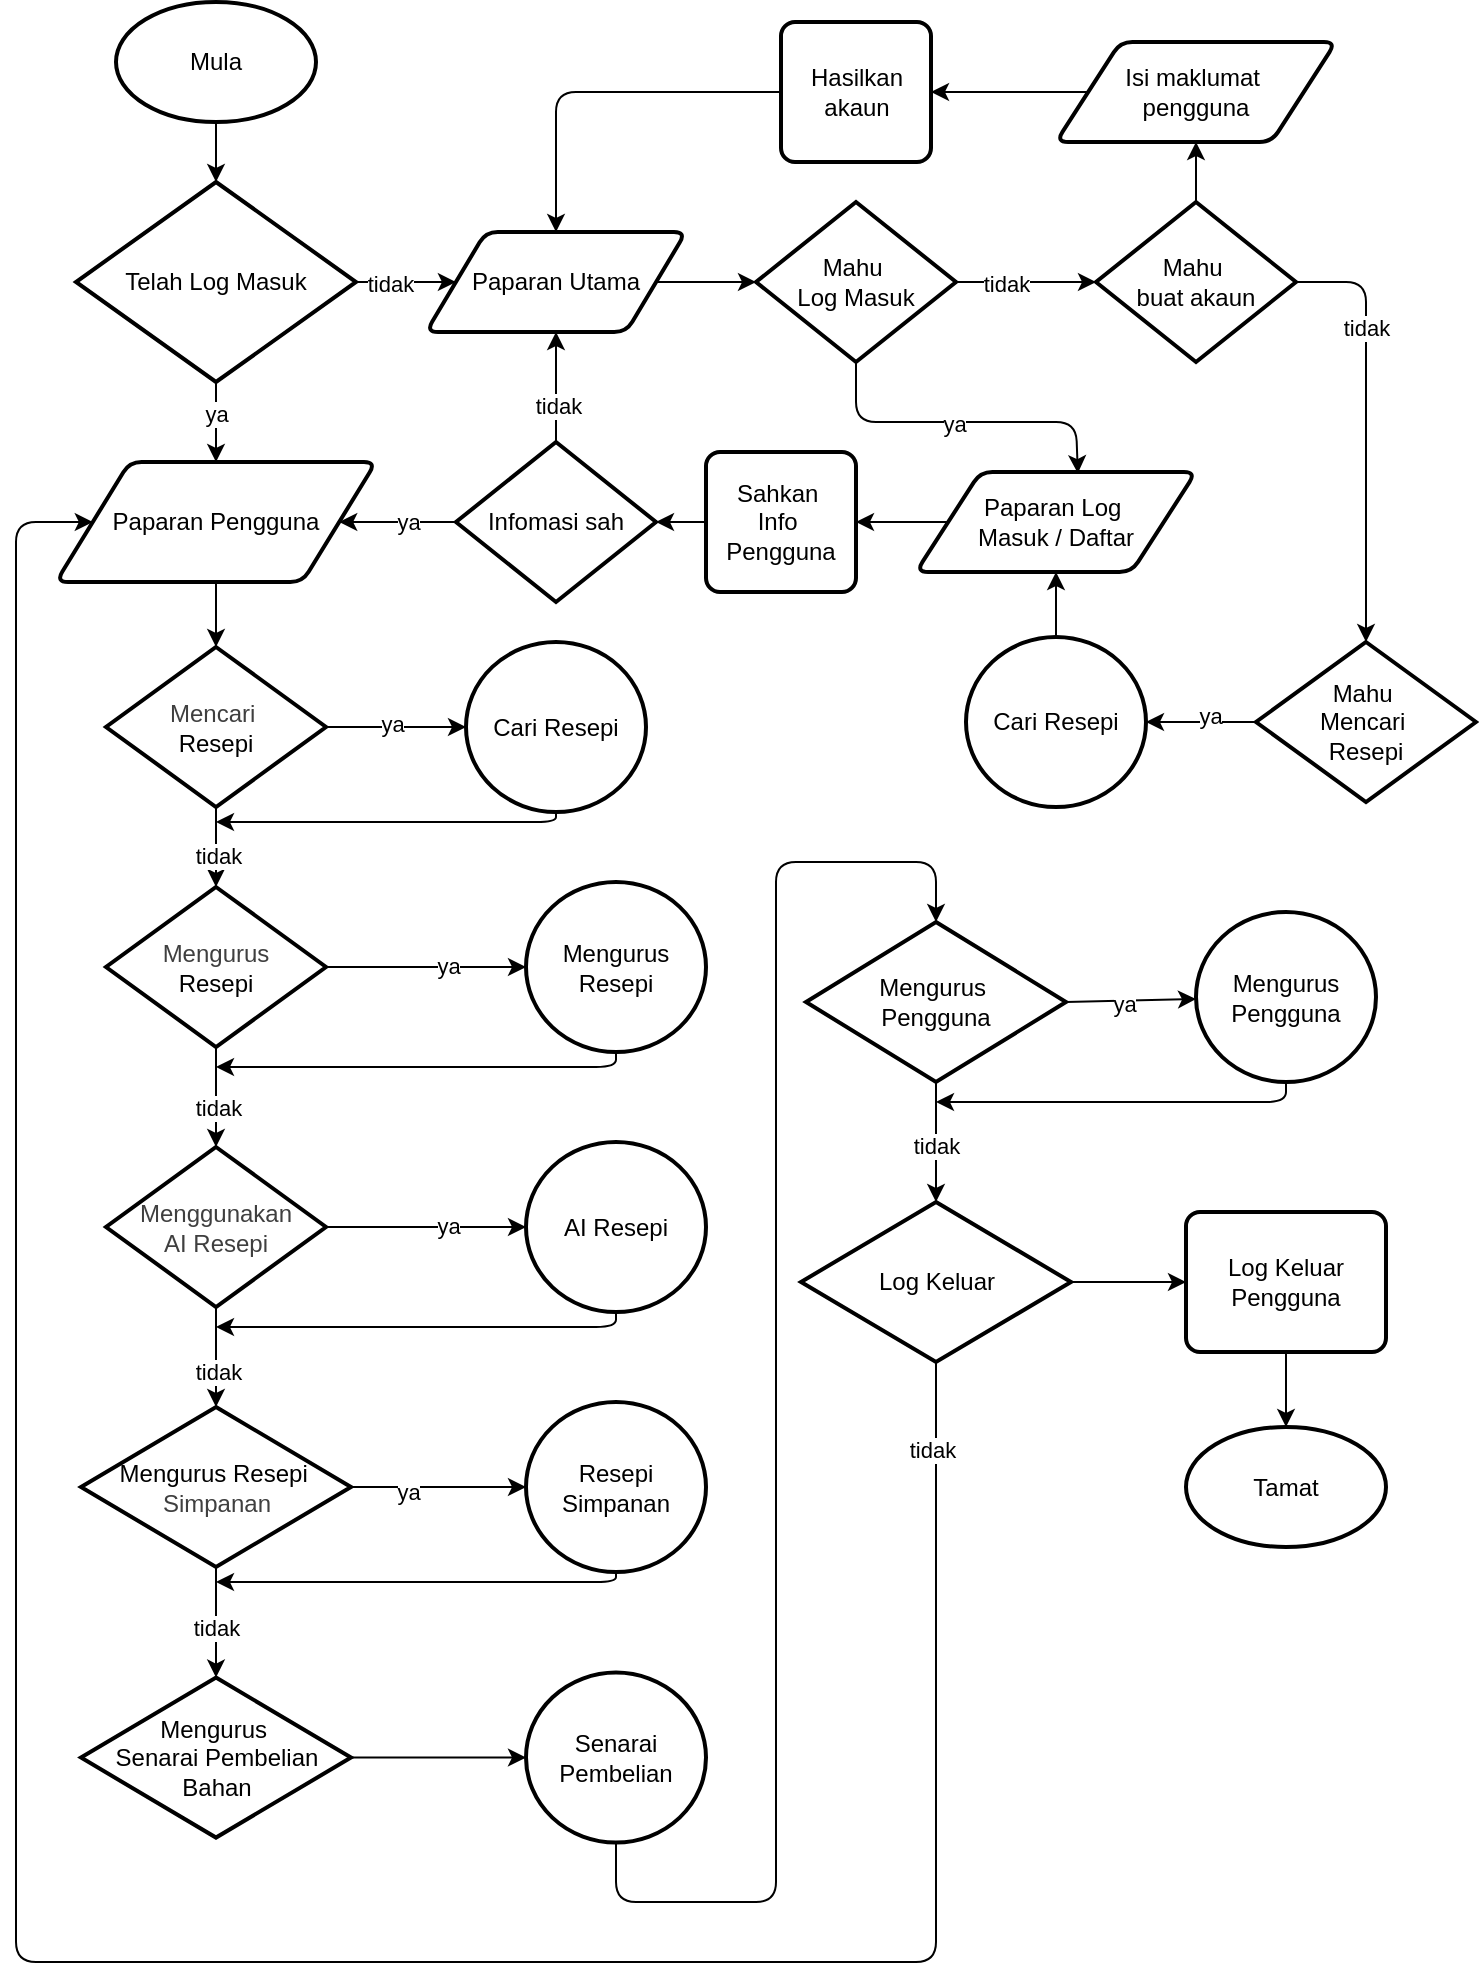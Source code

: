 <mxfile>
    <diagram id="d4cWVcDm0kFo9e9VZ8hB" name="Utama">
        <mxGraphModel dx="1072" dy="475" grid="1" gridSize="10" guides="1" tooltips="1" connect="1" arrows="1" fold="1" page="1" pageScale="1" pageWidth="850" pageHeight="1100" math="0" shadow="0">
            <root>
                <mxCell id="0"/>
                <mxCell id="1" parent="0"/>
                <mxCell id="2" value="Mula" style="strokeWidth=2;html=1;shape=mxgraph.flowchart.start_1;whiteSpace=wrap;" parent="1" vertex="1">
                    <mxGeometry x="70" y="30" width="100" height="60" as="geometry"/>
                </mxCell>
                <mxCell id="7" style="edgeStyle=none;html=1;exitX=0.5;exitY=1;exitDx=0;exitDy=0;exitPerimeter=0;entryX=0.5;entryY=0;entryDx=0;entryDy=0;" parent="1" source="3" target="5" edge="1">
                    <mxGeometry relative="1" as="geometry"/>
                </mxCell>
                <mxCell id="30" value="ya" style="edgeLabel;html=1;align=center;verticalAlign=middle;resizable=0;points=[];" parent="7" vertex="1" connectable="0">
                    <mxGeometry x="-0.21" relative="1" as="geometry">
                        <mxPoint as="offset"/>
                    </mxGeometry>
                </mxCell>
                <mxCell id="14" style="edgeStyle=none;html=1;exitX=1;exitY=0.5;exitDx=0;exitDy=0;exitPerimeter=0;entryX=0;entryY=0.5;entryDx=0;entryDy=0;" parent="1" source="3" target="13" edge="1">
                    <mxGeometry relative="1" as="geometry"/>
                </mxCell>
                <mxCell id="29" value="tidak" style="edgeLabel;html=1;align=center;verticalAlign=middle;resizable=0;points=[];" parent="14" vertex="1" connectable="0">
                    <mxGeometry x="-0.335" y="-1" relative="1" as="geometry">
                        <mxPoint as="offset"/>
                    </mxGeometry>
                </mxCell>
                <mxCell id="3" value="Telah Log Masuk" style="strokeWidth=2;html=1;shape=mxgraph.flowchart.decision;whiteSpace=wrap;" parent="1" vertex="1">
                    <mxGeometry x="50" y="120" width="140" height="100" as="geometry"/>
                </mxCell>
                <mxCell id="5" value="Paparan Pengguna" style="shape=parallelogram;html=1;strokeWidth=2;perimeter=parallelogramPerimeter;whiteSpace=wrap;rounded=1;arcSize=12;size=0.23;" parent="1" vertex="1">
                    <mxGeometry x="40" y="260" width="160" height="60" as="geometry"/>
                </mxCell>
                <mxCell id="6" style="edgeStyle=none;html=1;exitX=0.5;exitY=1;exitDx=0;exitDy=0;exitPerimeter=0;entryX=0.5;entryY=0;entryDx=0;entryDy=0;entryPerimeter=0;" parent="1" source="2" target="3" edge="1">
                    <mxGeometry relative="1" as="geometry"/>
                </mxCell>
                <mxCell id="62" style="edgeStyle=none;html=1;exitX=0;exitY=0.5;exitDx=0;exitDy=0;" parent="1" source="8" target="60" edge="1">
                    <mxGeometry relative="1" as="geometry"/>
                </mxCell>
                <mxCell id="8" value="Paparan Log&amp;nbsp;&lt;div&gt;Masuk / Daftar&lt;/div&gt;" style="shape=parallelogram;html=1;strokeWidth=2;perimeter=parallelogramPerimeter;whiteSpace=wrap;rounded=1;arcSize=12;size=0.23;" parent="1" vertex="1">
                    <mxGeometry x="470" y="265" width="140" height="50" as="geometry"/>
                </mxCell>
                <mxCell id="21" style="edgeStyle=none;html=1;exitX=0;exitY=0.5;exitDx=0;exitDy=0;exitPerimeter=0;" parent="1" source="10" target="5" edge="1">
                    <mxGeometry relative="1" as="geometry"/>
                </mxCell>
                <mxCell id="28" value="ya" style="edgeLabel;html=1;align=center;verticalAlign=middle;resizable=0;points=[];" parent="21" vertex="1" connectable="0">
                    <mxGeometry x="-0.164" relative="1" as="geometry">
                        <mxPoint as="offset"/>
                    </mxGeometry>
                </mxCell>
                <mxCell id="26" style="edgeStyle=none;html=1;exitX=0.5;exitY=0;exitDx=0;exitDy=0;exitPerimeter=0;entryX=0.5;entryY=1;entryDx=0;entryDy=0;" parent="1" source="10" target="13" edge="1">
                    <mxGeometry relative="1" as="geometry"/>
                </mxCell>
                <mxCell id="27" value="tidak" style="edgeLabel;html=1;align=center;verticalAlign=middle;resizable=0;points=[];" parent="26" vertex="1" connectable="0">
                    <mxGeometry x="-0.338" y="-1" relative="1" as="geometry">
                        <mxPoint as="offset"/>
                    </mxGeometry>
                </mxCell>
                <mxCell id="10" value="Infomasi sah" style="strokeWidth=2;html=1;shape=mxgraph.flowchart.decision;whiteSpace=wrap;" parent="1" vertex="1">
                    <mxGeometry x="240" y="250" width="100" height="80" as="geometry"/>
                </mxCell>
                <mxCell id="13" value="Paparan Utama" style="shape=parallelogram;html=1;strokeWidth=2;perimeter=parallelogramPerimeter;whiteSpace=wrap;rounded=1;arcSize=12;size=0.23;" parent="1" vertex="1">
                    <mxGeometry x="225" y="145" width="130" height="50" as="geometry"/>
                </mxCell>
                <mxCell id="yBO7VGeMPZpYXD3Q7bdL-98" style="edgeStyle=none;html=1;exitX=1;exitY=0.5;exitDx=0;exitDy=0;exitPerimeter=0;" parent="1" source="16" target="yBO7VGeMPZpYXD3Q7bdL-97" edge="1">
                    <mxGeometry relative="1" as="geometry"/>
                </mxCell>
                <mxCell id="yBO7VGeMPZpYXD3Q7bdL-99" value="tidak" style="edgeLabel;html=1;align=center;verticalAlign=middle;resizable=0;points=[];" parent="yBO7VGeMPZpYXD3Q7bdL-98" vertex="1" connectable="0">
                    <mxGeometry x="-0.289" y="-1" relative="1" as="geometry">
                        <mxPoint as="offset"/>
                    </mxGeometry>
                </mxCell>
                <mxCell id="16" value="Mahu&amp;nbsp;&lt;div&gt;Log Masuk&lt;/div&gt;" style="strokeWidth=2;html=1;shape=mxgraph.flowchart.decision;whiteSpace=wrap;" parent="1" vertex="1">
                    <mxGeometry x="390" y="130" width="100" height="80" as="geometry"/>
                </mxCell>
                <mxCell id="18" style="edgeStyle=none;html=1;exitX=1;exitY=0.5;exitDx=0;exitDy=0;entryX=0;entryY=0.5;entryDx=0;entryDy=0;entryPerimeter=0;" parent="1" source="13" target="16" edge="1">
                    <mxGeometry relative="1" as="geometry"/>
                </mxCell>
                <mxCell id="19" style="edgeStyle=none;html=1;exitX=0.5;exitY=1;exitDx=0;exitDy=0;exitPerimeter=0;entryX=0.578;entryY=0.012;entryDx=0;entryDy=0;entryPerimeter=0;" parent="1" source="16" target="8" edge="1">
                    <mxGeometry relative="1" as="geometry">
                        <Array as="points">
                            <mxPoint x="440" y="240"/>
                            <mxPoint x="550" y="240"/>
                        </Array>
                    </mxGeometry>
                </mxCell>
                <mxCell id="63" value="ya" style="edgeLabel;html=1;align=center;verticalAlign=middle;resizable=0;points=[];" parent="19" vertex="1" connectable="0">
                    <mxGeometry x="-0.043" y="-1" relative="1" as="geometry">
                        <mxPoint as="offset"/>
                    </mxGeometry>
                </mxCell>
                <mxCell id="33" value="&lt;span style=&quot;color: rgb(63, 63, 63); background-color: transparent;&quot;&gt;Mencari&amp;nbsp;&lt;/span&gt;&lt;div&gt;Resepi&lt;/div&gt;" style="strokeWidth=2;html=1;shape=mxgraph.flowchart.decision;whiteSpace=wrap;" parent="1" vertex="1">
                    <mxGeometry x="65" y="352.5" width="110" height="80" as="geometry"/>
                </mxCell>
                <mxCell id="34" style="edgeStyle=none;html=1;exitX=0.5;exitY=1;exitDx=0;exitDy=0;entryX=0.5;entryY=0;entryDx=0;entryDy=0;entryPerimeter=0;" parent="1" source="5" target="33" edge="1">
                    <mxGeometry relative="1" as="geometry"/>
                </mxCell>
                <mxCell id="35" style="edgeStyle=none;html=1;exitX=1;exitY=0.5;exitDx=0;exitDy=0;exitPerimeter=0;entryX=0;entryY=0.5;entryDx=0;entryDy=0;entryPerimeter=0;" parent="1" source="33" target="75" edge="1">
                    <mxGeometry relative="1" as="geometry">
                        <mxPoint x="270" y="460" as="targetPoint"/>
                    </mxGeometry>
                </mxCell>
                <mxCell id="49" value="ya" style="edgeLabel;html=1;align=center;verticalAlign=middle;resizable=0;points=[];" parent="35" vertex="1" connectable="0">
                    <mxGeometry x="-0.072" y="2" relative="1" as="geometry">
                        <mxPoint as="offset"/>
                    </mxGeometry>
                </mxCell>
                <mxCell id="47" style="edgeStyle=none;html=1;exitX=0;exitY=0.5;exitDx=0;exitDy=0;exitPerimeter=0;entryX=1;entryY=0.5;entryDx=0;entryDy=0;entryPerimeter=0;" parent="1" source="37" target="toAzOBtF31VyahaoqMwh-97" edge="1">
                    <mxGeometry relative="1" as="geometry">
                        <Array as="points"/>
                        <mxPoint x="500" y="460" as="targetPoint"/>
                    </mxGeometry>
                </mxCell>
                <mxCell id="48" value="ya" style="edgeLabel;html=1;align=center;verticalAlign=middle;resizable=0;points=[];" parent="47" vertex="1" connectable="0">
                    <mxGeometry x="-0.169" y="-3" relative="1" as="geometry">
                        <mxPoint as="offset"/>
                    </mxGeometry>
                </mxCell>
                <mxCell id="37" value="Mahu&amp;nbsp;&lt;div&gt;Mencari&amp;nbsp;&lt;/div&gt;&lt;div&gt;Resepi&lt;/div&gt;" style="strokeWidth=2;html=1;shape=mxgraph.flowchart.decision;whiteSpace=wrap;" parent="1" vertex="1">
                    <mxGeometry x="640" y="350" width="110" height="80" as="geometry"/>
                </mxCell>
                <mxCell id="45" style="edgeStyle=none;html=1;entryX=0.5;entryY=0;entryDx=0;entryDy=0;entryPerimeter=0;exitX=1;exitY=0.5;exitDx=0;exitDy=0;exitPerimeter=0;" parent="1" source="yBO7VGeMPZpYXD3Q7bdL-97" target="37" edge="1">
                    <mxGeometry relative="1" as="geometry">
                        <Array as="points">
                            <mxPoint x="630" y="170"/>
                            <mxPoint x="695" y="170"/>
                        </Array>
                        <mxPoint x="630" y="180" as="sourcePoint"/>
                    </mxGeometry>
                </mxCell>
                <mxCell id="yBO7VGeMPZpYXD3Q7bdL-100" value="tidak" style="edgeLabel;html=1;align=center;verticalAlign=middle;resizable=0;points=[];" parent="45" vertex="1" connectable="0">
                    <mxGeometry x="-0.146" relative="1" as="geometry">
                        <mxPoint as="offset"/>
                    </mxGeometry>
                </mxCell>
                <mxCell id="53" style="edgeStyle=none;html=1;exitX=1;exitY=0.5;exitDx=0;exitDy=0;exitPerimeter=0;" parent="1" source="51" target="76" edge="1">
                    <mxGeometry relative="1" as="geometry">
                        <mxPoint x="268.025" y="552.5" as="targetPoint"/>
                    </mxGeometry>
                </mxCell>
                <mxCell id="56" value="ya" style="edgeLabel;html=1;align=center;verticalAlign=middle;resizable=0;points=[];" parent="53" vertex="1" connectable="0">
                    <mxGeometry x="0.219" y="1" relative="1" as="geometry">
                        <mxPoint as="offset"/>
                    </mxGeometry>
                </mxCell>
                <mxCell id="51" value="&lt;span style=&quot;color: rgb(63, 63, 63); background-color: transparent;&quot;&gt;Mengurus&lt;/span&gt;&lt;div&gt;Resepi&lt;/div&gt;" style="strokeWidth=2;html=1;shape=mxgraph.flowchart.decision;whiteSpace=wrap;" parent="1" vertex="1">
                    <mxGeometry x="65" y="472.5" width="110" height="80" as="geometry"/>
                </mxCell>
                <mxCell id="54" style="edgeStyle=none;html=1;exitX=0.5;exitY=1;exitDx=0;exitDy=0;exitPerimeter=0;entryX=0.5;entryY=0;entryDx=0;entryDy=0;entryPerimeter=0;" parent="1" source="33" target="51" edge="1">
                    <mxGeometry relative="1" as="geometry"/>
                </mxCell>
                <mxCell id="81" value="tidak" style="edgeLabel;html=1;align=center;verticalAlign=middle;resizable=0;points=[];" parent="54" vertex="1" connectable="0">
                    <mxGeometry x="0.201" y="1" relative="1" as="geometry">
                        <mxPoint as="offset"/>
                    </mxGeometry>
                </mxCell>
                <mxCell id="57" value="&lt;span style=&quot;background-color: transparent; color: rgb(63, 63, 63);&quot;&gt;Menggunakan&lt;/span&gt;&lt;div&gt;&lt;span style=&quot;background-color: transparent; color: rgb(63, 63, 63);&quot;&gt;&amp;nbsp;AI Resepi&amp;nbsp;&lt;/span&gt;&lt;/div&gt;" style="strokeWidth=2;html=1;shape=mxgraph.flowchart.decision;whiteSpace=wrap;" parent="1" vertex="1">
                    <mxGeometry x="65" y="602.5" width="110" height="80" as="geometry"/>
                </mxCell>
                <mxCell id="94" style="edgeStyle=none;html=1;exitX=1;exitY=0.5;exitDx=0;exitDy=0;exitPerimeter=0;" parent="1" source="58" target="92" edge="1">
                    <mxGeometry relative="1" as="geometry"/>
                </mxCell>
                <mxCell id="oXVGvnDnMJbp54DoNuiP-114" value="ya" style="edgeLabel;html=1;align=center;verticalAlign=middle;resizable=0;points=[];" parent="94" vertex="1" connectable="0">
                    <mxGeometry x="-0.359" y="-2" relative="1" as="geometry">
                        <mxPoint as="offset"/>
                    </mxGeometry>
                </mxCell>
                <mxCell id="58" value="&lt;div&gt;&lt;span style=&quot;color: rgb(0, 0, 0);&quot;&gt;Mengurus&amp;nbsp;&lt;/span&gt;&lt;span style=&quot;background-color: transparent;&quot;&gt;Resepi&amp;nbsp;&lt;/span&gt;&lt;div style=&quot;color: rgb(63, 63, 63); scrollbar-color: rgb(226, 226, 226) rgb(251, 251, 251);&quot;&gt;&lt;span style=&quot;background-color: transparent;&quot;&gt;Simpanan&lt;/span&gt;&lt;/div&gt;&lt;/div&gt;" style="strokeWidth=2;html=1;shape=mxgraph.flowchart.decision;whiteSpace=wrap;" parent="1" vertex="1">
                    <mxGeometry x="52.5" y="732.5" width="135" height="80" as="geometry"/>
                </mxCell>
                <mxCell id="60" value="Sahkan&amp;nbsp;&lt;div&gt;Info&amp;nbsp;&lt;/div&gt;&lt;div&gt;Pengguna&lt;/div&gt;" style="rounded=1;whiteSpace=wrap;html=1;absoluteArcSize=1;arcSize=14;strokeWidth=2;" parent="1" vertex="1">
                    <mxGeometry x="365" y="255" width="75" height="70" as="geometry"/>
                </mxCell>
                <mxCell id="61" style="edgeStyle=none;html=1;exitX=0;exitY=0.5;exitDx=0;exitDy=0;entryX=1;entryY=0.5;entryDx=0;entryDy=0;entryPerimeter=0;" parent="1" source="60" target="10" edge="1">
                    <mxGeometry relative="1" as="geometry"/>
                </mxCell>
                <mxCell id="80" style="edgeStyle=none;html=1;exitX=0.5;exitY=1;exitDx=0;exitDy=0;exitPerimeter=0;" parent="1" source="75" edge="1">
                    <mxGeometry relative="1" as="geometry">
                        <mxPoint x="120" y="440" as="targetPoint"/>
                        <mxPoint x="290" y="440" as="sourcePoint"/>
                        <Array as="points">
                            <mxPoint x="290" y="440"/>
                        </Array>
                    </mxGeometry>
                </mxCell>
                <mxCell id="75" value="Cari Resepi" style="strokeWidth=2;html=1;shape=mxgraph.flowchart.start_2;whiteSpace=wrap;" parent="1" vertex="1">
                    <mxGeometry x="245" y="350" width="90" height="85" as="geometry"/>
                </mxCell>
                <mxCell id="82" style="edgeStyle=none;html=1;exitX=0.5;exitY=1;exitDx=0;exitDy=0;exitPerimeter=0;" parent="1" source="76" edge="1">
                    <mxGeometry relative="1" as="geometry">
                        <mxPoint x="120" y="562.5" as="targetPoint"/>
                        <Array as="points">
                            <mxPoint x="320" y="562.5"/>
                        </Array>
                    </mxGeometry>
                </mxCell>
                <mxCell id="76" value="Mengurus Resepi" style="strokeWidth=2;html=1;shape=mxgraph.flowchart.start_2;whiteSpace=wrap;" parent="1" vertex="1">
                    <mxGeometry x="275" y="470" width="90" height="85" as="geometry"/>
                </mxCell>
                <mxCell id="78" style="edgeStyle=none;html=1;exitX=0.5;exitY=1;exitDx=0;exitDy=0;exitPerimeter=0;entryX=0.5;entryY=0;entryDx=0;entryDy=0;entryPerimeter=0;" parent="1" source="51" target="57" edge="1">
                    <mxGeometry relative="1" as="geometry"/>
                </mxCell>
                <mxCell id="83" value="tidak" style="edgeLabel;html=1;align=center;verticalAlign=middle;resizable=0;points=[];" parent="78" vertex="1" connectable="0">
                    <mxGeometry x="0.222" y="1" relative="1" as="geometry">
                        <mxPoint as="offset"/>
                    </mxGeometry>
                </mxCell>
                <mxCell id="84" style="edgeStyle=none;html=1;exitX=1;exitY=0.5;exitDx=0;exitDy=0;exitPerimeter=0;entryX=0;entryY=0.5;entryDx=0;entryDy=0;entryPerimeter=0;" parent="1" source="57" target="86" edge="1">
                    <mxGeometry relative="1" as="geometry">
                        <mxPoint x="185" y="522.5" as="sourcePoint"/>
                        <mxPoint x="285" y="522.5" as="targetPoint"/>
                    </mxGeometry>
                </mxCell>
                <mxCell id="85" value="ya" style="edgeLabel;html=1;align=center;verticalAlign=middle;resizable=0;points=[];" parent="84" vertex="1" connectable="0">
                    <mxGeometry x="0.219" y="1" relative="1" as="geometry">
                        <mxPoint as="offset"/>
                    </mxGeometry>
                </mxCell>
                <mxCell id="89" style="edgeStyle=none;html=1;exitX=0.5;exitY=1;exitDx=0;exitDy=0;exitPerimeter=0;" parent="1" source="86" edge="1">
                    <mxGeometry relative="1" as="geometry">
                        <mxPoint x="120" y="692.5" as="targetPoint"/>
                        <Array as="points">
                            <mxPoint x="320" y="692.5"/>
                        </Array>
                    </mxGeometry>
                </mxCell>
                <mxCell id="86" value="AI Resepi" style="strokeWidth=2;html=1;shape=mxgraph.flowchart.start_2;whiteSpace=wrap;" parent="1" vertex="1">
                    <mxGeometry x="275" y="600" width="90" height="85" as="geometry"/>
                </mxCell>
                <mxCell id="88" style="edgeStyle=none;html=1;exitX=0.5;exitY=1;exitDx=0;exitDy=0;exitPerimeter=0;entryX=0.5;entryY=0;entryDx=0;entryDy=0;entryPerimeter=0;" parent="1" source="57" target="58" edge="1">
                    <mxGeometry relative="1" as="geometry"/>
                </mxCell>
                <mxCell id="90" value="tidak" style="edgeLabel;html=1;align=center;verticalAlign=middle;resizable=0;points=[];" parent="88" vertex="1" connectable="0">
                    <mxGeometry x="0.277" y="1" relative="1" as="geometry">
                        <mxPoint as="offset"/>
                    </mxGeometry>
                </mxCell>
                <mxCell id="97" style="edgeStyle=none;html=1;exitX=1;exitY=0.5;exitDx=0;exitDy=0;exitPerimeter=0;" parent="1" source="91" target="96" edge="1">
                    <mxGeometry relative="1" as="geometry"/>
                </mxCell>
                <mxCell id="91" value="Mengurus&amp;nbsp;&lt;div&gt;Senarai Pembelian Bahan&lt;/div&gt;" style="strokeWidth=2;html=1;shape=mxgraph.flowchart.decision;whiteSpace=wrap;" parent="1" vertex="1">
                    <mxGeometry x="52.5" y="867.78" width="135" height="80" as="geometry"/>
                </mxCell>
                <mxCell id="oXVGvnDnMJbp54DoNuiP-115" style="edgeStyle=none;html=1;exitX=0.5;exitY=1;exitDx=0;exitDy=0;exitPerimeter=0;" parent="1" source="92" edge="1">
                    <mxGeometry relative="1" as="geometry">
                        <mxPoint x="120" y="820" as="targetPoint"/>
                        <Array as="points">
                            <mxPoint x="320" y="820"/>
                        </Array>
                    </mxGeometry>
                </mxCell>
                <mxCell id="92" value="Resepi Simpanan" style="strokeWidth=2;html=1;shape=mxgraph.flowchart.start_2;whiteSpace=wrap;" parent="1" vertex="1">
                    <mxGeometry x="275" y="730" width="90" height="85" as="geometry"/>
                </mxCell>
                <mxCell id="oXVGvnDnMJbp54DoNuiP-100" style="edgeStyle=none;html=1;exitX=1;exitY=0.5;exitDx=0;exitDy=0;exitPerimeter=0;" parent="1" source="93" target="oXVGvnDnMJbp54DoNuiP-99" edge="1">
                    <mxGeometry relative="1" as="geometry"/>
                </mxCell>
                <mxCell id="oXVGvnDnMJbp54DoNuiP-113" value="ya" style="edgeLabel;html=1;align=center;verticalAlign=middle;resizable=0;points=[];" parent="oXVGvnDnMJbp54DoNuiP-100" vertex="1" connectable="0">
                    <mxGeometry x="-0.125" y="-1" relative="1" as="geometry">
                        <mxPoint as="offset"/>
                    </mxGeometry>
                </mxCell>
                <mxCell id="93" value="Mengurus&amp;nbsp;&lt;div&gt;Pengguna&lt;/div&gt;" style="strokeWidth=2;html=1;shape=mxgraph.flowchart.decision;whiteSpace=wrap;" parent="1" vertex="1">
                    <mxGeometry x="415" y="490" width="130" height="80" as="geometry"/>
                </mxCell>
                <mxCell id="95" style="edgeStyle=none;html=1;exitX=0.5;exitY=1;exitDx=0;exitDy=0;exitPerimeter=0;entryX=0.5;entryY=0;entryDx=0;entryDy=0;entryPerimeter=0;" parent="1" source="58" target="91" edge="1">
                    <mxGeometry relative="1" as="geometry"/>
                </mxCell>
                <mxCell id="oXVGvnDnMJbp54DoNuiP-116" value="tidak" style="edgeLabel;html=1;align=center;verticalAlign=middle;resizable=0;points=[];" parent="95" vertex="1" connectable="0">
                    <mxGeometry x="0.097" relative="1" as="geometry">
                        <mxPoint as="offset"/>
                    </mxGeometry>
                </mxCell>
                <mxCell id="96" value="Senarai Pembelian" style="strokeWidth=2;html=1;shape=mxgraph.flowchart.start_2;whiteSpace=wrap;" parent="1" vertex="1">
                    <mxGeometry x="275" y="865.28" width="90" height="85" as="geometry"/>
                </mxCell>
                <mxCell id="oXVGvnDnMJbp54DoNuiP-111" style="edgeStyle=none;html=1;exitX=0.5;exitY=1;exitDx=0;exitDy=0;exitPerimeter=0;" parent="1" source="oXVGvnDnMJbp54DoNuiP-99" edge="1">
                    <mxGeometry relative="1" as="geometry">
                        <mxPoint x="480" y="580" as="targetPoint"/>
                        <Array as="points">
                            <mxPoint x="655" y="580"/>
                        </Array>
                    </mxGeometry>
                </mxCell>
                <mxCell id="oXVGvnDnMJbp54DoNuiP-99" value="Mengurus Pengguna" style="strokeWidth=2;html=1;shape=mxgraph.flowchart.start_2;whiteSpace=wrap;" parent="1" vertex="1">
                    <mxGeometry x="610" y="485" width="90" height="85" as="geometry"/>
                </mxCell>
                <mxCell id="oXVGvnDnMJbp54DoNuiP-103" style="edgeStyle=none;html=1;exitX=0.5;exitY=1;exitDx=0;exitDy=0;exitPerimeter=0;entryX=0;entryY=0.5;entryDx=0;entryDy=0;" parent="1" source="oXVGvnDnMJbp54DoNuiP-101" target="5" edge="1">
                    <mxGeometry relative="1" as="geometry">
                        <Array as="points">
                            <mxPoint x="480" y="1010"/>
                            <mxPoint x="20" y="1010"/>
                            <mxPoint x="20" y="290"/>
                        </Array>
                    </mxGeometry>
                </mxCell>
                <mxCell id="oXVGvnDnMJbp54DoNuiP-105" value="tidak" style="edgeLabel;html=1;align=center;verticalAlign=middle;resizable=0;points=[];" parent="oXVGvnDnMJbp54DoNuiP-103" vertex="1" connectable="0">
                    <mxGeometry x="-0.943" y="-2" relative="1" as="geometry">
                        <mxPoint as="offset"/>
                    </mxGeometry>
                </mxCell>
                <mxCell id="oXVGvnDnMJbp54DoNuiP-108" style="edgeStyle=none;html=1;exitX=1;exitY=0.5;exitDx=0;exitDy=0;exitPerimeter=0;entryX=0;entryY=0.5;entryDx=0;entryDy=0;" parent="1" source="oXVGvnDnMJbp54DoNuiP-101" target="oXVGvnDnMJbp54DoNuiP-107" edge="1">
                    <mxGeometry relative="1" as="geometry"/>
                </mxCell>
                <mxCell id="oXVGvnDnMJbp54DoNuiP-101" value="Log Keluar" style="strokeWidth=2;html=1;shape=mxgraph.flowchart.decision;whiteSpace=wrap;" parent="1" vertex="1">
                    <mxGeometry x="412.5" y="630" width="135" height="80" as="geometry"/>
                </mxCell>
                <mxCell id="oXVGvnDnMJbp54DoNuiP-102" style="edgeStyle=none;html=1;exitX=0.5;exitY=1;exitDx=0;exitDy=0;exitPerimeter=0;entryX=0.5;entryY=0;entryDx=0;entryDy=0;entryPerimeter=0;" parent="1" source="93" target="oXVGvnDnMJbp54DoNuiP-101" edge="1">
                    <mxGeometry relative="1" as="geometry"/>
                </mxCell>
                <mxCell id="oXVGvnDnMJbp54DoNuiP-112" value="tidak" style="edgeLabel;html=1;align=center;verticalAlign=middle;resizable=0;points=[];" parent="oXVGvnDnMJbp54DoNuiP-102" vertex="1" connectable="0">
                    <mxGeometry x="0.073" relative="1" as="geometry">
                        <mxPoint as="offset"/>
                    </mxGeometry>
                </mxCell>
                <mxCell id="oXVGvnDnMJbp54DoNuiP-106" value="Tamat" style="strokeWidth=2;html=1;shape=mxgraph.flowchart.start_1;whiteSpace=wrap;" parent="1" vertex="1">
                    <mxGeometry x="605" y="742.5" width="100" height="60" as="geometry"/>
                </mxCell>
                <mxCell id="oXVGvnDnMJbp54DoNuiP-109" style="edgeStyle=none;html=1;exitX=0.5;exitY=1;exitDx=0;exitDy=0;" parent="1" source="oXVGvnDnMJbp54DoNuiP-107" target="oXVGvnDnMJbp54DoNuiP-106" edge="1">
                    <mxGeometry relative="1" as="geometry"/>
                </mxCell>
                <mxCell id="oXVGvnDnMJbp54DoNuiP-107" value="Log Keluar Pengguna" style="rounded=1;whiteSpace=wrap;html=1;absoluteArcSize=1;arcSize=14;strokeWidth=2;" parent="1" vertex="1">
                    <mxGeometry x="605" y="635" width="100" height="70" as="geometry"/>
                </mxCell>
                <mxCell id="oXVGvnDnMJbp54DoNuiP-119" style="edgeStyle=none;html=1;exitX=0.5;exitY=1;exitDx=0;exitDy=0;exitPerimeter=0;entryX=0.5;entryY=0;entryDx=0;entryDy=0;entryPerimeter=0;" parent="1" source="96" target="93" edge="1">
                    <mxGeometry relative="1" as="geometry">
                        <Array as="points">
                            <mxPoint x="320" y="980"/>
                            <mxPoint x="400" y="980"/>
                            <mxPoint x="400" y="460"/>
                            <mxPoint x="480" y="460"/>
                        </Array>
                    </mxGeometry>
                </mxCell>
                <mxCell id="toAzOBtF31VyahaoqMwh-98" style="edgeStyle=none;html=1;exitX=0.5;exitY=0;exitDx=0;exitDy=0;exitPerimeter=0;entryX=0.5;entryY=1;entryDx=0;entryDy=0;" parent="1" source="toAzOBtF31VyahaoqMwh-97" target="8" edge="1">
                    <mxGeometry relative="1" as="geometry"/>
                </mxCell>
                <mxCell id="toAzOBtF31VyahaoqMwh-97" value="Cari Resepi" style="strokeWidth=2;html=1;shape=mxgraph.flowchart.start_2;whiteSpace=wrap;" parent="1" vertex="1">
                    <mxGeometry x="495" y="347.5" width="90" height="85" as="geometry"/>
                </mxCell>
                <mxCell id="yBO7VGeMPZpYXD3Q7bdL-103" style="edgeStyle=none;html=1;exitX=0.5;exitY=0;exitDx=0;exitDy=0;exitPerimeter=0;entryX=0.5;entryY=1;entryDx=0;entryDy=0;" parent="1" source="yBO7VGeMPZpYXD3Q7bdL-97" target="yBO7VGeMPZpYXD3Q7bdL-102" edge="1">
                    <mxGeometry relative="1" as="geometry"/>
                </mxCell>
                <mxCell id="yBO7VGeMPZpYXD3Q7bdL-97" value="Mahu&amp;nbsp;&lt;div&gt;buat akaun&lt;/div&gt;" style="strokeWidth=2;html=1;shape=mxgraph.flowchart.decision;whiteSpace=wrap;" parent="1" vertex="1">
                    <mxGeometry x="560" y="130" width="100" height="80" as="geometry"/>
                </mxCell>
                <mxCell id="yBO7VGeMPZpYXD3Q7bdL-105" style="edgeStyle=none;html=1;exitX=0;exitY=0.5;exitDx=0;exitDy=0;entryX=0.5;entryY=0;entryDx=0;entryDy=0;" parent="1" source="yBO7VGeMPZpYXD3Q7bdL-101" target="13" edge="1">
                    <mxGeometry relative="1" as="geometry">
                        <Array as="points">
                            <mxPoint x="290" y="75"/>
                        </Array>
                    </mxGeometry>
                </mxCell>
                <mxCell id="yBO7VGeMPZpYXD3Q7bdL-101" value="Hasilkan akaun" style="rounded=1;whiteSpace=wrap;html=1;absoluteArcSize=1;arcSize=14;strokeWidth=2;" parent="1" vertex="1">
                    <mxGeometry x="402.5" y="40" width="75" height="70" as="geometry"/>
                </mxCell>
                <mxCell id="yBO7VGeMPZpYXD3Q7bdL-104" style="edgeStyle=none;html=1;exitX=0;exitY=0.5;exitDx=0;exitDy=0;" parent="1" source="yBO7VGeMPZpYXD3Q7bdL-102" target="yBO7VGeMPZpYXD3Q7bdL-101" edge="1">
                    <mxGeometry relative="1" as="geometry"/>
                </mxCell>
                <mxCell id="yBO7VGeMPZpYXD3Q7bdL-102" value="Isi maklumat&amp;nbsp;&lt;div&gt;pengguna&lt;/div&gt;" style="shape=parallelogram;html=1;strokeWidth=2;perimeter=parallelogramPerimeter;whiteSpace=wrap;rounded=1;arcSize=12;size=0.23;" parent="1" vertex="1">
                    <mxGeometry x="540" y="50" width="140" height="50" as="geometry"/>
                </mxCell>
            </root>
        </mxGraphModel>
    </diagram>
    <diagram id="b9BRSSYSmCNckMfgX6Gs" name="Resepi">
        <mxGraphModel dx="1072" dy="475" grid="1" gridSize="10" guides="1" tooltips="1" connect="1" arrows="1" fold="1" page="1" pageScale="1" pageWidth="850" pageHeight="1100" math="0" shadow="0">
            <root>
                <mxCell id="0"/>
                <mxCell id="1" parent="0"/>
                <mxCell id="9d0tiBlThu29pOYBmNPl-2" style="edgeStyle=none;html=1;exitX=0.5;exitY=1;exitDx=0;exitDy=0;entryX=0.5;entryY=0;entryDx=0;entryDy=0;" parent="1" source="mTjXkbXYe56Ssvv9UebY-11" target="mTjXkbXYe56Ssvv9UebY-13" edge="1">
                    <mxGeometry relative="1" as="geometry"/>
                </mxCell>
                <mxCell id="mTjXkbXYe56Ssvv9UebY-11" value="Paparan&amp;nbsp;&lt;div&gt;mencari resepi&lt;/div&gt;" style="shape=parallelogram;html=1;strokeWidth=2;perimeter=parallelogramPerimeter;whiteSpace=wrap;rounded=1;arcSize=12;size=0.23;" parent="1" vertex="1">
                    <mxGeometry x="30" y="230" width="140" height="60" as="geometry"/>
                </mxCell>
                <mxCell id="9d0tiBlThu29pOYBmNPl-3" style="edgeStyle=none;html=1;exitX=0.5;exitY=1;exitDx=0;exitDy=0;" parent="1" source="mTjXkbXYe56Ssvv9UebY-13" target="mTjXkbXYe56Ssvv9UebY-15" edge="1">
                    <mxGeometry relative="1" as="geometry"/>
                </mxCell>
                <mxCell id="mTjXkbXYe56Ssvv9UebY-13" value="&lt;span style=&quot;padding-left: 8px; padding-right: 8px; justify-content: center; color: rgb(40, 37, 61);&quot;&gt;Pengguna&amp;nbsp;&lt;/span&gt;&lt;div&gt;&lt;span style=&quot;padding-left: 8px; padding-right: 8px; justify-content: center; color: rgb(40, 37, 61);&quot;&gt;masukkan kata&amp;nbsp;&lt;/span&gt;&lt;div&gt;&lt;span style=&quot;padding-left: 8px; padding-right: 8px; justify-content: center; color: rgb(40, 37, 61);&quot;&gt;kunci atau bahan&amp;nbsp;&lt;/span&gt;&lt;/div&gt;&lt;div&gt;&lt;span style=&quot;padding-left: 8px; padding-right: 8px; justify-content: center; color: rgb(40, 37, 61);&quot;&gt;berkenaan resepi&lt;/span&gt;&lt;/div&gt;&lt;/div&gt;" style="shape=parallelogram;html=1;strokeWidth=2;perimeter=parallelogramPerimeter;whiteSpace=wrap;rounded=1;arcSize=12;size=0.23;" parent="1" vertex="1">
                    <mxGeometry x="10" y="330" width="180" height="60" as="geometry"/>
                </mxCell>
                <mxCell id="mTjXkbXYe56Ssvv9UebY-15" value="Mencari resepi sesuai dalam pangkalan data" style="rounded=1;whiteSpace=wrap;html=1;absoluteArcSize=1;arcSize=14;strokeWidth=2;" parent="1" vertex="1">
                    <mxGeometry x="50" y="430" width="100" height="70" as="geometry"/>
                </mxCell>
                <mxCell id="9d0tiBlThu29pOYBmNPl-8" style="edgeStyle=none;html=1;exitX=0.5;exitY=1;exitDx=0;exitDy=0;exitPerimeter=0;entryX=0.5;entryY=0;entryDx=0;entryDy=0;" parent="1" source="mTjXkbXYe56Ssvv9UebY-17" target="mTjXkbXYe56Ssvv9UebY-18" edge="1">
                    <mxGeometry relative="1" as="geometry"/>
                </mxCell>
                <mxCell id="9d0tiBlThu29pOYBmNPl-11" value="ya" style="edgeLabel;html=1;align=center;verticalAlign=middle;resizable=0;points=[];" parent="9d0tiBlThu29pOYBmNPl-8" vertex="1" connectable="0">
                    <mxGeometry x="-0.342" y="2" relative="1" as="geometry">
                        <mxPoint as="offset"/>
                    </mxGeometry>
                </mxCell>
                <mxCell id="9d0tiBlThu29pOYBmNPl-9" style="edgeStyle=none;html=1;exitX=1;exitY=0.5;exitDx=0;exitDy=0;exitPerimeter=0;entryX=1;entryY=0.5;entryDx=0;entryDy=0;" parent="1" source="mTjXkbXYe56Ssvv9UebY-17" target="mTjXkbXYe56Ssvv9UebY-11" edge="1">
                    <mxGeometry relative="1" as="geometry">
                        <Array as="points">
                            <mxPoint x="225" y="580"/>
                            <mxPoint x="225" y="260"/>
                        </Array>
                    </mxGeometry>
                </mxCell>
                <mxCell id="9d0tiBlThu29pOYBmNPl-10" value="tidak" style="edgeLabel;html=1;align=center;verticalAlign=middle;resizable=0;points=[];" parent="9d0tiBlThu29pOYBmNPl-9" vertex="1" connectable="0">
                    <mxGeometry x="-0.863" y="-3" relative="1" as="geometry">
                        <mxPoint as="offset"/>
                    </mxGeometry>
                </mxCell>
                <mxCell id="mTjXkbXYe56Ssvv9UebY-17" value="Menjumpai&lt;div&gt;&amp;nbsp;resepi yang sesuai&lt;/div&gt;" style="strokeWidth=2;html=1;shape=mxgraph.flowchart.decision;whiteSpace=wrap;" parent="1" vertex="1">
                    <mxGeometry x="50" y="540" width="100" height="80" as="geometry"/>
                </mxCell>
                <mxCell id="mTjXkbXYe56Ssvv9UebY-18" value="Papar senarai&lt;div&gt;&amp;nbsp;resepi&amp;nbsp;&lt;span style=&quot;color: rgb(63, 63, 63); background-color: transparent;&quot;&gt;yang&amp;nbsp;&lt;/span&gt;&lt;div&gt;sesuai&lt;/div&gt;&lt;/div&gt;" style="shape=parallelogram;html=1;strokeWidth=2;perimeter=parallelogramPerimeter;whiteSpace=wrap;rounded=1;arcSize=12;size=0.23;" parent="1" vertex="1">
                    <mxGeometry x="25" y="670" width="150" height="50" as="geometry"/>
                </mxCell>
                <mxCell id="9d0tiBlThu29pOYBmNPl-1" style="edgeStyle=none;html=1;exitX=0.5;exitY=1;exitDx=0;exitDy=0;exitPerimeter=0;entryX=0.5;entryY=0;entryDx=0;entryDy=0;" parent="1" source="e7B1azyAZUvAsYXFeKrZ-1" target="mTjXkbXYe56Ssvv9UebY-11" edge="1">
                    <mxGeometry relative="1" as="geometry"/>
                </mxCell>
                <mxCell id="e7B1azyAZUvAsYXFeKrZ-1" value="Cari Resepi" style="strokeWidth=2;html=1;shape=mxgraph.flowchart.start_2;whiteSpace=wrap;" parent="1" vertex="1">
                    <mxGeometry x="55" y="100" width="90" height="85" as="geometry"/>
                </mxCell>
                <mxCell id="9d0tiBlThu29pOYBmNPl-6" style="edgeStyle=none;html=1;exitX=0.5;exitY=1;exitDx=0;exitDy=0;entryX=0.5;entryY=0;entryDx=0;entryDy=0;entryPerimeter=0;" parent="1" source="mTjXkbXYe56Ssvv9UebY-15" target="mTjXkbXYe56Ssvv9UebY-17" edge="1">
                    <mxGeometry relative="1" as="geometry"/>
                </mxCell>
                <mxCell id="9d0tiBlThu29pOYBmNPl-12" value="Lihat resepi" style="strokeWidth=2;html=1;shape=mxgraph.flowchart.start_2;whiteSpace=wrap;" parent="1" vertex="1">
                    <mxGeometry x="55" y="770" width="90" height="85" as="geometry"/>
                </mxCell>
                <mxCell id="-tQoqX0It6jBBiDCcZGT-1" style="edgeStyle=none;html=1;exitX=0.5;exitY=1;exitDx=0;exitDy=0;entryX=0.5;entryY=0;entryDx=0;entryDy=0;entryPerimeter=0;" parent="1" source="mTjXkbXYe56Ssvv9UebY-18" target="9d0tiBlThu29pOYBmNPl-12" edge="1">
                    <mxGeometry relative="1" as="geometry"/>
                </mxCell>
                <mxCell id="ZrMDOyOJ0p73N_PSL4JP-1" value="Tamat" style="strokeWidth=2;html=1;shape=mxgraph.flowchart.start_1;whiteSpace=wrap;" parent="1" vertex="1">
                    <mxGeometry x="50" y="900" width="100" height="60" as="geometry"/>
                </mxCell>
                <mxCell id="ZrMDOyOJ0p73N_PSL4JP-2" style="edgeStyle=none;html=1;exitX=0.5;exitY=1;exitDx=0;exitDy=0;exitPerimeter=0;entryX=0.5;entryY=0;entryDx=0;entryDy=0;entryPerimeter=0;" parent="1" source="9d0tiBlThu29pOYBmNPl-12" target="ZrMDOyOJ0p73N_PSL4JP-1" edge="1">
                    <mxGeometry relative="1" as="geometry"/>
                </mxCell>
                <mxCell id="MgQllNPuYQoUCg3nKSSM-1" style="edgeStyle=none;html=1;exitX=0.5;exitY=1;exitDx=0;exitDy=0;exitPerimeter=0;" parent="1" source="MgQllNPuYQoUCg3nKSSM-2" target="MgQllNPuYQoUCg3nKSSM-3" edge="1">
                    <mxGeometry relative="1" as="geometry"/>
                </mxCell>
                <mxCell id="MgQllNPuYQoUCg3nKSSM-2" value="Lihat resepi" style="strokeWidth=2;html=1;shape=mxgraph.flowchart.start_2;whiteSpace=wrap;" parent="1" vertex="1">
                    <mxGeometry x="290" y="90" width="90" height="85" as="geometry"/>
                </mxCell>
                <mxCell id="MgQllNPuYQoUCg3nKSSM-3" value="Paparan&amp;nbsp;&lt;div&gt;Infomasi Resepi&lt;/div&gt;" style="shape=parallelogram;html=1;strokeWidth=2;perimeter=parallelogramPerimeter;whiteSpace=wrap;rounded=1;arcSize=12;size=0.23;" parent="1" vertex="1">
                    <mxGeometry x="265" y="210" width="140" height="60" as="geometry"/>
                </mxCell>
                <mxCell id="MgQllNPuYQoUCg3nKSSM-4" style="edgeStyle=none;html=1;exitX=0.5;exitY=1;exitDx=0;exitDy=0;exitPerimeter=0;" parent="1" source="MgQllNPuYQoUCg3nKSSM-8" target="MgQllNPuYQoUCg3nKSSM-16" edge="1">
                    <mxGeometry relative="1" as="geometry"/>
                </mxCell>
                <mxCell id="MgQllNPuYQoUCg3nKSSM-5" value="ya" style="edgeLabel;html=1;align=center;verticalAlign=middle;resizable=0;points=[];" parent="MgQllNPuYQoUCg3nKSSM-4" vertex="1" connectable="0">
                    <mxGeometry x="-0.27" relative="1" as="geometry">
                        <mxPoint as="offset"/>
                    </mxGeometry>
                </mxCell>
                <mxCell id="MgQllNPuYQoUCg3nKSSM-6" style="edgeStyle=none;html=1;exitX=1;exitY=0.5;exitDx=0;exitDy=0;exitPerimeter=0;entryX=1;entryY=0.5;entryDx=0;entryDy=0;" parent="1" source="MgQllNPuYQoUCg3nKSSM-8" target="MgQllNPuYQoUCg3nKSSM-3" edge="1">
                    <mxGeometry relative="1" as="geometry">
                        <Array as="points">
                            <mxPoint x="430" y="350"/>
                            <mxPoint x="430" y="240"/>
                        </Array>
                    </mxGeometry>
                </mxCell>
                <mxCell id="MgQllNPuYQoUCg3nKSSM-7" value="tidak" style="edgeLabel;html=1;align=center;verticalAlign=middle;resizable=0;points=[];" parent="MgQllNPuYQoUCg3nKSSM-6" vertex="1" connectable="0">
                    <mxGeometry x="-0.064" relative="1" as="geometry">
                        <mxPoint as="offset"/>
                    </mxGeometry>
                </mxCell>
                <mxCell id="MgQllNPuYQoUCg3nKSSM-8" value="Pengguna&amp;nbsp;&lt;div&gt;telah&amp;nbsp;&lt;span style=&quot;color: rgb(63, 63, 63); background-color: transparent;&quot;&gt;Log&lt;/span&gt;&lt;/div&gt;&lt;div&gt;Masuk&lt;/div&gt;" style="strokeWidth=2;html=1;shape=mxgraph.flowchart.decision;whiteSpace=wrap;" parent="1" vertex="1">
                    <mxGeometry x="272.5" y="310" width="125" height="80" as="geometry"/>
                </mxCell>
                <mxCell id="MgQllNPuYQoUCg3nKSSM-9" value="Tamat" style="strokeWidth=2;html=1;shape=mxgraph.flowchart.start_1;whiteSpace=wrap;" parent="1" vertex="1">
                    <mxGeometry x="285" y="900" width="100" height="60" as="geometry"/>
                </mxCell>
                <mxCell id="MgQllNPuYQoUCg3nKSSM-10" style="edgeStyle=none;html=1;exitX=0.5;exitY=1;exitDx=0;exitDy=0;entryX=0.5;entryY=0;entryDx=0;entryDy=0;entryPerimeter=0;" parent="1" source="MgQllNPuYQoUCg3nKSSM-3" target="MgQllNPuYQoUCg3nKSSM-8" edge="1">
                    <mxGeometry relative="1" as="geometry"/>
                </mxCell>
                <mxCell id="MgQllNPuYQoUCg3nKSSM-11" style="edgeStyle=none;html=1;exitX=0;exitY=0.5;exitDx=0;exitDy=0;exitPerimeter=0;" parent="1" source="MgQllNPuYQoUCg3nKSSM-13" edge="1">
                    <mxGeometry relative="1" as="geometry">
                        <mxPoint x="330" y="840" as="targetPoint"/>
                        <Array as="points">
                            <mxPoint x="250" y="610"/>
                            <mxPoint x="250" y="840"/>
                        </Array>
                    </mxGeometry>
                </mxCell>
                <mxCell id="MgQllNPuYQoUCg3nKSSM-12" value="tidak" style="edgeLabel;html=1;align=center;verticalAlign=middle;resizable=0;points=[];" parent="MgQllNPuYQoUCg3nKSSM-11" vertex="1" connectable="0">
                    <mxGeometry x="-0.458" y="-2" relative="1" as="geometry">
                        <mxPoint as="offset"/>
                    </mxGeometry>
                </mxCell>
                <mxCell id="MgQllNPuYQoUCg3nKSSM-13" value="Merupakan&lt;div&gt;&amp;nbsp;resepi sendiri&lt;/div&gt;" style="strokeWidth=2;html=1;shape=mxgraph.flowchart.decision;whiteSpace=wrap;" parent="1" vertex="1">
                    <mxGeometry x="272.5" y="570" width="125" height="80" as="geometry"/>
                </mxCell>
                <mxCell id="MgQllNPuYQoUCg3nKSSM-14" style="edgeStyle=none;html=1;exitX=1;exitY=0.5;exitDx=0;exitDy=0;exitPerimeter=0;entryX=0;entryY=0.5;entryDx=0;entryDy=0;" parent="1" source="MgQllNPuYQoUCg3nKSSM-16" target="MgQllNPuYQoUCg3nKSSM-31" edge="1">
                    <mxGeometry relative="1" as="geometry">
                        <mxPoint x="440" y="470" as="targetPoint"/>
                    </mxGeometry>
                </mxCell>
                <mxCell id="MgQllNPuYQoUCg3nKSSM-15" value="ya" style="edgeLabel;html=1;align=center;verticalAlign=middle;resizable=0;points=[];" parent="MgQllNPuYQoUCg3nKSSM-14" vertex="1" connectable="0">
                    <mxGeometry x="-0.384" relative="1" as="geometry">
                        <mxPoint as="offset"/>
                    </mxGeometry>
                </mxCell>
                <mxCell id="MgQllNPuYQoUCg3nKSSM-16" value="Mahu&amp;nbsp;&lt;div&gt;menyimpan&amp;nbsp;&lt;/div&gt;&lt;div&gt;resepi&lt;/div&gt;" style="strokeWidth=2;html=1;shape=mxgraph.flowchart.decision;whiteSpace=wrap;" parent="1" vertex="1">
                    <mxGeometry x="272.5" y="430" width="125" height="80" as="geometry"/>
                </mxCell>
                <mxCell id="MgQllNPuYQoUCg3nKSSM-17" value="Mahu&amp;nbsp;&lt;div&gt;kemaskini&amp;nbsp;&lt;/div&gt;&lt;div&gt;resepi&lt;/div&gt;" style="strokeWidth=2;html=1;shape=mxgraph.flowchart.decision;whiteSpace=wrap;" parent="1" vertex="1">
                    <mxGeometry x="272.5" y="700" width="125" height="80" as="geometry"/>
                </mxCell>
                <mxCell id="MgQllNPuYQoUCg3nKSSM-18" style="edgeStyle=none;html=1;exitX=0.5;exitY=1;exitDx=0;exitDy=0;exitPerimeter=0;entryX=0.5;entryY=0;entryDx=0;entryDy=0;entryPerimeter=0;" parent="1" source="MgQllNPuYQoUCg3nKSSM-16" target="MgQllNPuYQoUCg3nKSSM-13" edge="1">
                    <mxGeometry relative="1" as="geometry"/>
                </mxCell>
                <mxCell id="MgQllNPuYQoUCg3nKSSM-19" value="tidak" style="edgeLabel;html=1;align=center;verticalAlign=middle;resizable=0;points=[];" parent="MgQllNPuYQoUCg3nKSSM-18" vertex="1" connectable="0">
                    <mxGeometry x="-0.44" y="1" relative="1" as="geometry">
                        <mxPoint as="offset"/>
                    </mxGeometry>
                </mxCell>
                <mxCell id="MgQllNPuYQoUCg3nKSSM-20" style="edgeStyle=none;html=1;exitX=0.5;exitY=1;exitDx=0;exitDy=0;exitPerimeter=0;entryX=0.5;entryY=0;entryDx=0;entryDy=0;entryPerimeter=0;" parent="1" source="MgQllNPuYQoUCg3nKSSM-13" target="MgQllNPuYQoUCg3nKSSM-17" edge="1">
                    <mxGeometry relative="1" as="geometry"/>
                </mxCell>
                <mxCell id="MgQllNPuYQoUCg3nKSSM-21" value="ya" style="edgeLabel;html=1;align=center;verticalAlign=middle;resizable=0;points=[];" parent="MgQllNPuYQoUCg3nKSSM-20" vertex="1" connectable="0">
                    <mxGeometry x="-0.224" y="1" relative="1" as="geometry">
                        <mxPoint as="offset"/>
                    </mxGeometry>
                </mxCell>
                <mxCell id="MgQllNPuYQoUCg3nKSSM-22" style="edgeStyle=none;html=1;exitX=0.389;exitY=1.043;exitDx=0;exitDy=0;exitPerimeter=0;" parent="1" source="MgQllNPuYQoUCg3nKSSM-31" edge="1">
                    <mxGeometry relative="1" as="geometry">
                        <mxPoint x="485" y="510.0" as="sourcePoint"/>
                        <mxPoint x="335" y="547.5" as="targetPoint"/>
                        <Array as="points">
                            <mxPoint x="460" y="548"/>
                        </Array>
                    </mxGeometry>
                </mxCell>
                <mxCell id="MgQllNPuYQoUCg3nKSSM-23" style="edgeStyle=none;html=1;exitX=1;exitY=0.5;exitDx=0;exitDy=0;exitPerimeter=0;entryX=0;entryY=0.5;entryDx=0;entryDy=0;" parent="1" source="MgQllNPuYQoUCg3nKSSM-17" target="MgQllNPuYQoUCg3nKSSM-27" edge="1">
                    <mxGeometry relative="1" as="geometry">
                        <mxPoint x="440" y="740" as="targetPoint"/>
                    </mxGeometry>
                </mxCell>
                <mxCell id="MgQllNPuYQoUCg3nKSSM-24" value="ya" style="edgeLabel;html=1;align=center;verticalAlign=middle;resizable=0;points=[];" parent="MgQllNPuYQoUCg3nKSSM-23" vertex="1" connectable="0">
                    <mxGeometry x="-0.289" y="-1" relative="1" as="geometry">
                        <mxPoint as="offset"/>
                    </mxGeometry>
                </mxCell>
                <mxCell id="MgQllNPuYQoUCg3nKSSM-25" style="edgeStyle=none;html=1;exitX=0.5;exitY=1;exitDx=0;exitDy=0;exitPerimeter=0;entryX=0.5;entryY=0;entryDx=0;entryDy=0;entryPerimeter=0;" parent="1" source="MgQllNPuYQoUCg3nKSSM-17" target="MgQllNPuYQoUCg3nKSSM-9" edge="1">
                    <mxGeometry relative="1" as="geometry"/>
                </mxCell>
                <mxCell id="MgQllNPuYQoUCg3nKSSM-26" value="tidak" style="edgeLabel;html=1;align=center;verticalAlign=middle;resizable=0;points=[];" parent="MgQllNPuYQoUCg3nKSSM-25" vertex="1" connectable="0">
                    <mxGeometry x="-0.61" relative="1" as="geometry">
                        <mxPoint as="offset"/>
                    </mxGeometry>
                </mxCell>
                <mxCell id="MgQllNPuYQoUCg3nKSSM-27" value="Pengguna&amp;nbsp;&lt;div&gt;masukkan&amp;nbsp;&lt;/div&gt;&lt;div&gt;infomasi baru&lt;/div&gt;" style="shape=parallelogram;html=1;strokeWidth=2;perimeter=parallelogramPerimeter;whiteSpace=wrap;rounded=1;arcSize=12;size=0.23;" parent="1" vertex="1">
                    <mxGeometry x="420" y="710" width="120" height="60" as="geometry"/>
                </mxCell>
                <mxCell id="MgQllNPuYQoUCg3nKSSM-28" style="edgeStyle=none;html=1;exitX=0.599;exitY=0.989;exitDx=0;exitDy=0;exitPerimeter=0;" parent="1" source="MgQllNPuYQoUCg3nKSSM-29" edge="1">
                    <mxGeometry relative="1" as="geometry">
                        <mxPoint x="340" y="870" as="targetPoint"/>
                        <Array as="points">
                            <mxPoint x="480" y="870"/>
                        </Array>
                    </mxGeometry>
                </mxCell>
                <mxCell id="MgQllNPuYQoUCg3nKSSM-29" value="Kemaskin Resepi" style="rounded=1;whiteSpace=wrap;html=1;absoluteArcSize=1;arcSize=14;strokeWidth=2;" parent="1" vertex="1">
                    <mxGeometry x="420" y="805" width="100" height="50" as="geometry"/>
                </mxCell>
                <mxCell id="MgQllNPuYQoUCg3nKSSM-30" style="edgeStyle=none;html=1;exitX=0.5;exitY=1;exitDx=0;exitDy=0;entryX=0.593;entryY=0.043;entryDx=0;entryDy=0;entryPerimeter=0;" parent="1" source="MgQllNPuYQoUCg3nKSSM-27" target="MgQllNPuYQoUCg3nKSSM-29" edge="1">
                    <mxGeometry relative="1" as="geometry">
                        <mxPoint x="499" y="800" as="targetPoint"/>
                    </mxGeometry>
                </mxCell>
                <mxCell id="MgQllNPuYQoUCg3nKSSM-31" value="Tetapkan resepi dalam simpanan pengguna" style="rounded=1;whiteSpace=wrap;html=1;absoluteArcSize=1;arcSize=14;strokeWidth=2;" parent="1" vertex="1">
                    <mxGeometry x="420" y="430" width="100" height="80" as="geometry"/>
                </mxCell>
                <mxCell id="OgeRlbYlqbE0WUvmhomD-28" style="edgeStyle=none;html=1;exitX=0.5;exitY=1;exitDx=0;exitDy=0;exitPerimeter=0;entryX=0.5;entryY=0;entryDx=0;entryDy=0;" parent="1" source="MgQllNPuYQoUCg3nKSSM-32" target="41WKj5rWIyNf4BFzATcR-1" edge="1">
                    <mxGeometry relative="1" as="geometry"/>
                </mxCell>
                <mxCell id="MgQllNPuYQoUCg3nKSSM-32" value="Mengurus Resepi" style="strokeWidth=2;html=1;shape=mxgraph.flowchart.start_2;whiteSpace=wrap;" parent="1" vertex="1">
                    <mxGeometry x="577.5" y="90" width="90" height="85" as="geometry"/>
                </mxCell>
                <mxCell id="OgeRlbYlqbE0WUvmhomD-27" style="edgeStyle=none;html=1;exitX=0.5;exitY=1;exitDx=0;exitDy=0;" parent="1" source="41WKj5rWIyNf4BFzATcR-1" target="OgeRlbYlqbE0WUvmhomD-2" edge="1">
                    <mxGeometry relative="1" as="geometry"/>
                </mxCell>
                <mxCell id="41WKj5rWIyNf4BFzATcR-1" value="Paparan&amp;nbsp;&lt;div&gt;Infomasi Resepi&lt;/div&gt;" style="shape=parallelogram;html=1;strokeWidth=2;perimeter=parallelogramPerimeter;whiteSpace=wrap;rounded=1;arcSize=12;size=0.23;" parent="1" vertex="1">
                    <mxGeometry x="552.5" y="200" width="140" height="60" as="geometry"/>
                </mxCell>
                <mxCell id="OgeRlbYlqbE0WUvmhomD-9" style="edgeStyle=none;html=1;exitX=0.5;exitY=1;exitDx=0;exitDy=0;exitPerimeter=0;" parent="1" source="OgeRlbYlqbE0WUvmhomD-1" target="OgeRlbYlqbE0WUvmhomD-3" edge="1">
                    <mxGeometry relative="1" as="geometry"/>
                </mxCell>
                <mxCell id="OgeRlbYlqbE0WUvmhomD-24" value="tidak" style="edgeLabel;html=1;align=center;verticalAlign=middle;resizable=0;points=[];" parent="OgeRlbYlqbE0WUvmhomD-9" vertex="1" connectable="0">
                    <mxGeometry x="-0.152" y="-2" relative="1" as="geometry">
                        <mxPoint as="offset"/>
                    </mxGeometry>
                </mxCell>
                <mxCell id="OgeRlbYlqbE0WUvmhomD-14" style="edgeStyle=none;html=1;exitX=0;exitY=0.5;exitDx=0;exitDy=0;exitPerimeter=0;" parent="1" source="OgeRlbYlqbE0WUvmhomD-1" edge="1">
                    <mxGeometry relative="1" as="geometry">
                        <mxPoint x="620" y="862.667" as="targetPoint"/>
                        <Array as="points">
                            <mxPoint x="550" y="465"/>
                            <mxPoint x="550" y="863"/>
                        </Array>
                    </mxGeometry>
                </mxCell>
                <mxCell id="OgeRlbYlqbE0WUvmhomD-25" value="ya" style="edgeLabel;html=1;align=center;verticalAlign=middle;resizable=0;points=[];" parent="OgeRlbYlqbE0WUvmhomD-14" vertex="1" connectable="0">
                    <mxGeometry x="-0.75" y="-2" relative="1" as="geometry">
                        <mxPoint as="offset"/>
                    </mxGeometry>
                </mxCell>
                <mxCell id="OgeRlbYlqbE0WUvmhomD-1" value="Merupakan&lt;div&gt;&amp;nbsp;Resepi Sendiri&lt;/div&gt;" style="strokeWidth=2;html=1;shape=mxgraph.flowchart.decision;whiteSpace=wrap;" parent="1" vertex="1">
                    <mxGeometry x="560" y="425" width="125" height="80" as="geometry"/>
                </mxCell>
                <mxCell id="OgeRlbYlqbE0WUvmhomD-2" value="Mahu hasilkan&amp;nbsp;&lt;div&gt;resepi baru&lt;/div&gt;" style="strokeWidth=2;html=1;shape=mxgraph.flowchart.decision;whiteSpace=wrap;" parent="1" vertex="1">
                    <mxGeometry x="560" y="290" width="125" height="80" as="geometry"/>
                </mxCell>
                <mxCell id="OgeRlbYlqbE0WUvmhomD-7" style="edgeStyle=none;html=1;exitX=1;exitY=0.5;exitDx=0;exitDy=0;exitPerimeter=0;" parent="1" source="OgeRlbYlqbE0WUvmhomD-3" target="OgeRlbYlqbE0WUvmhomD-5" edge="1">
                    <mxGeometry relative="1" as="geometry"/>
                </mxCell>
                <mxCell id="OgeRlbYlqbE0WUvmhomD-23" value="ya" style="edgeLabel;html=1;align=center;verticalAlign=middle;resizable=0;points=[];" parent="OgeRlbYlqbE0WUvmhomD-7" vertex="1" connectable="0">
                    <mxGeometry x="-0.213" y="-2" relative="1" as="geometry">
                        <mxPoint as="offset"/>
                    </mxGeometry>
                </mxCell>
                <mxCell id="OgeRlbYlqbE0WUvmhomD-15" style="edgeStyle=none;html=1;exitX=0.5;exitY=1;exitDx=0;exitDy=0;exitPerimeter=0;" parent="1" source="OgeRlbYlqbE0WUvmhomD-3" target="OgeRlbYlqbE0WUvmhomD-4" edge="1">
                    <mxGeometry relative="1" as="geometry"/>
                </mxCell>
                <mxCell id="OgeRlbYlqbE0WUvmhomD-22" value="tidak" style="edgeLabel;html=1;align=center;verticalAlign=middle;resizable=0;points=[];" parent="OgeRlbYlqbE0WUvmhomD-15" vertex="1" connectable="0">
                    <mxGeometry x="-0.44" y="2" relative="1" as="geometry">
                        <mxPoint as="offset"/>
                    </mxGeometry>
                </mxCell>
                <mxCell id="OgeRlbYlqbE0WUvmhomD-3" value="Mahu kemaskini&amp;nbsp;&lt;div&gt;resepi&lt;/div&gt;" style="strokeWidth=2;html=1;shape=mxgraph.flowchart.decision;whiteSpace=wrap;" parent="1" vertex="1">
                    <mxGeometry x="560" y="535" width="125" height="80" as="geometry"/>
                </mxCell>
                <mxCell id="OgeRlbYlqbE0WUvmhomD-13" style="edgeStyle=none;html=1;exitX=0.5;exitY=1;exitDx=0;exitDy=0;exitPerimeter=0;" parent="1" source="OgeRlbYlqbE0WUvmhomD-4" target="OgeRlbYlqbE0WUvmhomD-11" edge="1">
                    <mxGeometry relative="1" as="geometry"/>
                </mxCell>
                <mxCell id="OgeRlbYlqbE0WUvmhomD-21" value="tidak" style="edgeLabel;html=1;align=center;verticalAlign=middle;resizable=0;points=[];" parent="OgeRlbYlqbE0WUvmhomD-13" vertex="1" connectable="0">
                    <mxGeometry x="-0.509" y="-1" relative="1" as="geometry">
                        <mxPoint as="offset"/>
                    </mxGeometry>
                </mxCell>
                <mxCell id="OgeRlbYlqbE0WUvmhomD-18" style="edgeStyle=none;html=1;exitX=1;exitY=0.5;exitDx=0;exitDy=0;exitPerimeter=0;" parent="1" source="OgeRlbYlqbE0WUvmhomD-4" target="OgeRlbYlqbE0WUvmhomD-17" edge="1">
                    <mxGeometry relative="1" as="geometry"/>
                </mxCell>
                <mxCell id="OgeRlbYlqbE0WUvmhomD-20" value="ya" style="edgeLabel;html=1;align=center;verticalAlign=middle;resizable=0;points=[];" parent="OgeRlbYlqbE0WUvmhomD-18" vertex="1" connectable="0">
                    <mxGeometry x="-0.282" y="-2" relative="1" as="geometry">
                        <mxPoint as="offset"/>
                    </mxGeometry>
                </mxCell>
                <mxCell id="OgeRlbYlqbE0WUvmhomD-4" value="Mahu padam&amp;nbsp;&lt;div&gt;resepi&amp;nbsp;&lt;/div&gt;" style="strokeWidth=2;html=1;shape=mxgraph.flowchart.decision;whiteSpace=wrap;" parent="1" vertex="1">
                    <mxGeometry x="560" y="720" width="125" height="80" as="geometry"/>
                </mxCell>
                <mxCell id="OgeRlbYlqbE0WUvmhomD-8" style="edgeStyle=none;html=1;exitX=0.5;exitY=1;exitDx=0;exitDy=0;" parent="1" source="OgeRlbYlqbE0WUvmhomD-5" target="OgeRlbYlqbE0WUvmhomD-6" edge="1">
                    <mxGeometry relative="1" as="geometry"/>
                </mxCell>
                <mxCell id="OgeRlbYlqbE0WUvmhomD-5" value="Pengguna kemaskini&lt;div&gt;&amp;nbsp;resepi&lt;/div&gt;" style="shape=parallelogram;html=1;strokeWidth=2;perimeter=parallelogramPerimeter;whiteSpace=wrap;rounded=1;arcSize=12;size=0.23;" parent="1" vertex="1">
                    <mxGeometry x="720" y="545" width="100" height="60" as="geometry"/>
                </mxCell>
                <mxCell id="OgeRlbYlqbE0WUvmhomD-16" style="edgeStyle=none;html=1;exitX=0.5;exitY=1;exitDx=0;exitDy=0;" parent="1" source="OgeRlbYlqbE0WUvmhomD-6" edge="1">
                    <mxGeometry relative="1" as="geometry">
                        <mxPoint x="630" y="700" as="targetPoint"/>
                        <Array as="points">
                            <mxPoint x="770" y="700"/>
                        </Array>
                    </mxGeometry>
                </mxCell>
                <mxCell id="OgeRlbYlqbE0WUvmhomD-6" value="Kemaskini&amp;nbsp;&lt;div&gt;resepi&lt;/div&gt;" style="rounded=1;whiteSpace=wrap;html=1;absoluteArcSize=1;arcSize=14;strokeWidth=2;" parent="1" vertex="1">
                    <mxGeometry x="735" y="625" width="70" height="60" as="geometry"/>
                </mxCell>
                <mxCell id="OgeRlbYlqbE0WUvmhomD-11" value="Tamat" style="strokeWidth=2;html=1;shape=mxgraph.flowchart.start_1;whiteSpace=wrap;" parent="1" vertex="1">
                    <mxGeometry x="572.5" y="880" width="100" height="60" as="geometry"/>
                </mxCell>
                <mxCell id="OgeRlbYlqbE0WUvmhomD-19" style="edgeStyle=none;html=1;exitX=0.5;exitY=1;exitDx=0;exitDy=0;" parent="1" source="OgeRlbYlqbE0WUvmhomD-17" edge="1">
                    <mxGeometry relative="1" as="geometry">
                        <mxPoint x="630" y="840" as="targetPoint"/>
                        <Array as="points">
                            <mxPoint x="755" y="840"/>
                        </Array>
                    </mxGeometry>
                </mxCell>
                <mxCell id="OgeRlbYlqbE0WUvmhomD-17" value="Padam Resepi" style="rounded=1;whiteSpace=wrap;html=1;absoluteArcSize=1;arcSize=14;strokeWidth=2;" parent="1" vertex="1">
                    <mxGeometry x="720" y="730" width="70" height="60" as="geometry"/>
                </mxCell>
                <mxCell id="OgeRlbYlqbE0WUvmhomD-26" style="edgeStyle=none;html=1;exitX=0.5;exitY=1;exitDx=0;exitDy=0;exitPerimeter=0;entryX=0.5;entryY=0;entryDx=0;entryDy=0;entryPerimeter=0;" parent="1" source="OgeRlbYlqbE0WUvmhomD-2" target="OgeRlbYlqbE0WUvmhomD-1" edge="1">
                    <mxGeometry relative="1" as="geometry"/>
                </mxCell>
                <mxCell id="OgeRlbYlqbE0WUvmhomD-31" style="edgeStyle=none;html=1;exitX=1;exitY=0.5;exitDx=0;exitDy=0;exitPerimeter=0;" parent="1" source="OgeRlbYlqbE0WUvmhomD-2" target="OgeRlbYlqbE0WUvmhomD-34" edge="1">
                    <mxGeometry relative="1" as="geometry">
                        <mxPoint x="685" y="280" as="sourcePoint"/>
                    </mxGeometry>
                </mxCell>
                <mxCell id="OgeRlbYlqbE0WUvmhomD-32" value="ya" style="edgeLabel;html=1;align=center;verticalAlign=middle;resizable=0;points=[];" parent="OgeRlbYlqbE0WUvmhomD-31" vertex="1" connectable="0">
                    <mxGeometry x="-0.213" y="-2" relative="1" as="geometry">
                        <mxPoint as="offset"/>
                    </mxGeometry>
                </mxCell>
                <mxCell id="OgeRlbYlqbE0WUvmhomD-33" style="edgeStyle=none;html=1;exitX=0.5;exitY=1;exitDx=0;exitDy=0;" parent="1" source="OgeRlbYlqbE0WUvmhomD-34" target="OgeRlbYlqbE0WUvmhomD-36" edge="1">
                    <mxGeometry relative="1" as="geometry"/>
                </mxCell>
                <mxCell id="OgeRlbYlqbE0WUvmhomD-34" value="Pengguna masukkan&lt;div&gt;&amp;nbsp;infomasi&amp;nbsp;&lt;div&gt;&lt;span style=&quot;color: rgb(63, 63, 63); background-color: transparent;&quot;&gt;resepi&lt;/span&gt;&lt;/div&gt;&lt;/div&gt;" style="shape=parallelogram;html=1;strokeWidth=2;perimeter=parallelogramPerimeter;whiteSpace=wrap;rounded=1;arcSize=12;size=0.23;" parent="1" vertex="1">
                    <mxGeometry x="715" y="300" width="110" height="60" as="geometry"/>
                </mxCell>
                <mxCell id="OgeRlbYlqbE0WUvmhomD-35" style="edgeStyle=none;html=1;exitX=0;exitY=0.5;exitDx=0;exitDy=0;" parent="1" source="OgeRlbYlqbE0WUvmhomD-36" edge="1">
                    <mxGeometry relative="1" as="geometry">
                        <mxPoint x="630" y="410" as="targetPoint"/>
                        <Array as="points"/>
                    </mxGeometry>
                </mxCell>
                <mxCell id="OgeRlbYlqbE0WUvmhomD-36" value="Hasilkan&amp;nbsp;&lt;div&gt;resepi&lt;/div&gt;" style="rounded=1;whiteSpace=wrap;html=1;absoluteArcSize=1;arcSize=14;strokeWidth=2;" parent="1" vertex="1">
                    <mxGeometry x="735" y="380" width="70" height="60" as="geometry"/>
                </mxCell>
            </root>
        </mxGraphModel>
    </diagram>
    <diagram id="bwJTEdJFz0FaNo7wQdY7" name="Pengguna">
        <mxGraphModel dx="1072" dy="475" grid="1" gridSize="10" guides="1" tooltips="1" connect="1" arrows="1" fold="1" page="1" pageScale="1" pageWidth="850" pageHeight="1100" math="0" shadow="0">
            <root>
                <mxCell id="0"/>
                <mxCell id="1" parent="0"/>
                <mxCell id="fYLjWbh8CjAdWZmpS4GJ-2" value="Paparan&amp;nbsp;&lt;div&gt;infomasi&amp;nbsp;&lt;/div&gt;&lt;div&gt;pengguna&lt;/div&gt;" style="shape=parallelogram;html=1;strokeWidth=2;perimeter=parallelogramPerimeter;whiteSpace=wrap;rounded=1;arcSize=12;size=0.23;" parent="1" vertex="1">
                    <mxGeometry x="35" y="310" width="140" height="60" as="geometry"/>
                </mxCell>
                <mxCell id="KvvT4OdUhe8lktyH5ret-5" style="edgeStyle=none;html=1;exitX=0.5;exitY=1;exitDx=0;exitDy=0;entryX=0.5;entryY=0;entryDx=0;entryDy=0;" parent="1" source="fYLjWbh8CjAdWZmpS4GJ-4" target="fYLjWbh8CjAdWZmpS4GJ-5" edge="1">
                    <mxGeometry relative="1" as="geometry"/>
                </mxCell>
                <mxCell id="fYLjWbh8CjAdWZmpS4GJ-4" value="&lt;span style=&quot;padding-left: 8px; padding-right: 8px; justify-content: center; color: rgb(40, 37, 61);&quot;&gt;Pengguna&amp;nbsp;&lt;/span&gt;&lt;div&gt;kemaskini infomasi&amp;nbsp;&lt;/div&gt;" style="shape=parallelogram;html=1;strokeWidth=2;perimeter=parallelogramPerimeter;whiteSpace=wrap;rounded=1;arcSize=12;size=0.23;" parent="1" vertex="1">
                    <mxGeometry x="15" y="540" width="180" height="60" as="geometry"/>
                </mxCell>
                <mxCell id="fYLjWbh8CjAdWZmpS4GJ-5" value="Kemaskin infomasi pengguna" style="rounded=1;whiteSpace=wrap;html=1;absoluteArcSize=1;arcSize=14;strokeWidth=2;" parent="1" vertex="1">
                    <mxGeometry x="55" y="660" width="100" height="70" as="geometry"/>
                </mxCell>
                <mxCell id="fYLjWbh8CjAdWZmpS4GJ-12" style="edgeStyle=none;html=1;exitX=0.5;exitY=1;exitDx=0;exitDy=0;exitPerimeter=0;entryX=0.5;entryY=0;entryDx=0;entryDy=0;" parent="1" source="fYLjWbh8CjAdWZmpS4GJ-13" target="fYLjWbh8CjAdWZmpS4GJ-2" edge="1">
                    <mxGeometry relative="1" as="geometry"/>
                </mxCell>
                <mxCell id="fYLjWbh8CjAdWZmpS4GJ-13" value="Mengurus Pengguna" style="strokeWidth=2;html=1;shape=mxgraph.flowchart.start_2;whiteSpace=wrap;" parent="1" vertex="1">
                    <mxGeometry x="60" y="180" width="90" height="85" as="geometry"/>
                </mxCell>
                <mxCell id="fYLjWbh8CjAdWZmpS4GJ-16" style="edgeStyle=none;html=1;entryX=0.5;entryY=0;entryDx=0;entryDy=0;entryPerimeter=0;" parent="1" source="fYLjWbh8CjAdWZmpS4GJ-5" target="fYLjWbh8CjAdWZmpS4GJ-17" edge="1">
                    <mxGeometry relative="1" as="geometry">
                        <mxPoint x="100" y="720" as="sourcePoint"/>
                        <mxPoint x="105" y="770" as="targetPoint"/>
                    </mxGeometry>
                </mxCell>
                <mxCell id="fYLjWbh8CjAdWZmpS4GJ-17" value="Tamat" style="strokeWidth=2;html=1;shape=mxgraph.flowchart.start_1;whiteSpace=wrap;" parent="1" vertex="1">
                    <mxGeometry x="55" y="820" width="100" height="60" as="geometry"/>
                </mxCell>
                <mxCell id="KvvT4OdUhe8lktyH5ret-4" style="edgeStyle=none;html=1;exitX=0.5;exitY=1;exitDx=0;exitDy=0;exitPerimeter=0;entryX=0.5;entryY=0;entryDx=0;entryDy=0;" parent="1" source="KvvT4OdUhe8lktyH5ret-1" target="fYLjWbh8CjAdWZmpS4GJ-4" edge="1">
                    <mxGeometry relative="1" as="geometry"/>
                </mxCell>
                <mxCell id="KvvT4OdUhe8lktyH5ret-7" value="ya" style="edgeLabel;html=1;align=center;verticalAlign=middle;resizable=0;points=[];" parent="KvvT4OdUhe8lktyH5ret-4" vertex="1" connectable="0">
                    <mxGeometry x="0.04" relative="1" as="geometry">
                        <mxPoint as="offset"/>
                    </mxGeometry>
                </mxCell>
                <mxCell id="KvvT4OdUhe8lktyH5ret-6" style="edgeStyle=none;html=1;exitX=1;exitY=0.5;exitDx=0;exitDy=0;exitPerimeter=0;" parent="1" source="KvvT4OdUhe8lktyH5ret-1" edge="1">
                    <mxGeometry relative="1" as="geometry">
                        <mxPoint x="110" y="780.941" as="targetPoint"/>
                        <Array as="points">
                            <mxPoint x="210" y="455"/>
                            <mxPoint x="210" y="781"/>
                        </Array>
                    </mxGeometry>
                </mxCell>
                <mxCell id="KvvT4OdUhe8lktyH5ret-8" value="tidak" style="edgeLabel;html=1;align=center;verticalAlign=middle;resizable=0;points=[];" parent="KvvT4OdUhe8lktyH5ret-6" vertex="1" connectable="0">
                    <mxGeometry x="-0.61" relative="1" as="geometry">
                        <mxPoint as="offset"/>
                    </mxGeometry>
                </mxCell>
                <mxCell id="KvvT4OdUhe8lktyH5ret-1" value="Mahu kemaskini&amp;nbsp;&lt;div&gt;infomasi pengguna&lt;/div&gt;" style="strokeWidth=2;html=1;shape=mxgraph.flowchart.decision;whiteSpace=wrap;" parent="1" vertex="1">
                    <mxGeometry x="27.5" y="420" width="155" height="70" as="geometry"/>
                </mxCell>
                <mxCell id="KvvT4OdUhe8lktyH5ret-2" style="edgeStyle=none;html=1;exitX=0.5;exitY=1;exitDx=0;exitDy=0;entryX=0.5;entryY=0;entryDx=0;entryDy=0;entryPerimeter=0;" parent="1" source="fYLjWbh8CjAdWZmpS4GJ-2" target="KvvT4OdUhe8lktyH5ret-1" edge="1">
                    <mxGeometry relative="1" as="geometry"/>
                </mxCell>
            </root>
        </mxGraphModel>
    </diagram>
    <diagram id="zvMlIJ_44AtgGbjPTgm0" name="AI Resepi">
        <mxGraphModel dx="1072" dy="475" grid="1" gridSize="10" guides="1" tooltips="1" connect="1" arrows="1" fold="1" page="1" pageScale="1" pageWidth="850" pageHeight="1100" math="0" shadow="0">
            <root>
                <mxCell id="0"/>
                <mxCell id="1" parent="0"/>
                <mxCell id="Ih8-B7v_oatwHSiOaz5e-2" style="edgeStyle=none;html=1;exitX=0.5;exitY=1;exitDx=0;exitDy=0;exitPerimeter=0;entryX=0.5;entryY=0;entryDx=0;entryDy=0;" parent="1" source="rKd1LWwtZAct4jX5SbFh-1" target="gJ0I4h2c5wha-UmGsx6P-1" edge="1">
                    <mxGeometry relative="1" as="geometry"/>
                </mxCell>
                <mxCell id="rKd1LWwtZAct4jX5SbFh-1" value="AI Resepi" style="strokeWidth=2;html=1;shape=mxgraph.flowchart.start_2;whiteSpace=wrap;" parent="1" vertex="1">
                    <mxGeometry x="335" y="150" width="90" height="85" as="geometry"/>
                </mxCell>
                <mxCell id="Ih8-B7v_oatwHSiOaz5e-3" style="edgeStyle=none;html=1;exitX=0.5;exitY=1;exitDx=0;exitDy=0;" parent="1" source="gJ0I4h2c5wha-UmGsx6P-1" target="gJ0I4h2c5wha-UmGsx6P-2" edge="1">
                    <mxGeometry relative="1" as="geometry"/>
                </mxCell>
                <mxCell id="gJ0I4h2c5wha-UmGsx6P-1" value="Paparan&amp;nbsp;&lt;div&gt;perbualan AI&lt;/div&gt;" style="shape=parallelogram;html=1;strokeWidth=2;perimeter=parallelogramPerimeter;whiteSpace=wrap;rounded=1;arcSize=12;size=0.23;" parent="1" vertex="1">
                    <mxGeometry x="310" y="260" width="140" height="60" as="geometry"/>
                </mxCell>
                <mxCell id="Ih8-B7v_oatwHSiOaz5e-4" style="edgeStyle=none;html=1;exitX=0.5;exitY=1;exitDx=0;exitDy=0;entryX=0.5;entryY=0;entryDx=0;entryDy=0;" parent="1" source="gJ0I4h2c5wha-UmGsx6P-2" target="z2MycQnRG6A6mKIFtcEM-1" edge="1">
                    <mxGeometry relative="1" as="geometry"/>
                </mxCell>
                <mxCell id="gJ0I4h2c5wha-UmGsx6P-2" value="Pengguna masukan&amp;nbsp;&lt;div&gt;pertanyaan atau&amp;nbsp;&lt;/div&gt;&lt;div&gt;kehendak pemakanan&lt;/div&gt;" style="shape=parallelogram;html=1;strokeWidth=2;perimeter=parallelogramPerimeter;whiteSpace=wrap;rounded=1;arcSize=12;size=0.23;" parent="1" vertex="1">
                    <mxGeometry x="285" y="360" width="190" height="60" as="geometry"/>
                </mxCell>
                <mxCell id="Ih8-B7v_oatwHSiOaz5e-5" style="edgeStyle=none;html=1;exitX=0.5;exitY=1;exitDx=0;exitDy=0;entryX=0.5;entryY=0;entryDx=0;entryDy=0;" parent="1" source="z2MycQnRG6A6mKIFtcEM-1" target="z2MycQnRG6A6mKIFtcEM-2" edge="1">
                    <mxGeometry relative="1" as="geometry"/>
                </mxCell>
                <mxCell id="z2MycQnRG6A6mKIFtcEM-1" value="AI Kenalpasti kata kunci releven berdasaarkan penyataan" style="rounded=1;whiteSpace=wrap;html=1;absoluteArcSize=1;arcSize=14;strokeWidth=2;" parent="1" vertex="1">
                    <mxGeometry x="320" y="450" width="120" height="90" as="geometry"/>
                </mxCell>
                <mxCell id="Ih8-B7v_oatwHSiOaz5e-6" style="edgeStyle=none;html=1;exitX=0.5;exitY=1;exitDx=0;exitDy=0;entryX=0.5;entryY=0;entryDx=0;entryDy=0;" parent="1" source="z2MycQnRG6A6mKIFtcEM-2" target="z2MycQnRG6A6mKIFtcEM-3" edge="1">
                    <mxGeometry relative="1" as="geometry"/>
                </mxCell>
                <mxCell id="z2MycQnRG6A6mKIFtcEM-2" value="Sistem mencari resepi dalam pangkalan data berdasarkan kata kunci" style="rounded=1;whiteSpace=wrap;html=1;absoluteArcSize=1;arcSize=14;strokeWidth=2;" parent="1" vertex="1">
                    <mxGeometry x="320" y="560" width="120" height="90" as="geometry"/>
                </mxCell>
                <mxCell id="Ih8-B7v_oatwHSiOaz5e-7" style="edgeStyle=none;html=1;exitX=0.5;exitY=1;exitDx=0;exitDy=0;entryX=0.5;entryY=0;entryDx=0;entryDy=0;" parent="1" source="z2MycQnRG6A6mKIFtcEM-3" target="z2MycQnRG6A6mKIFtcEM-4" edge="1">
                    <mxGeometry relative="1" as="geometry"/>
                </mxCell>
                <mxCell id="z2MycQnRG6A6mKIFtcEM-3" value="AI Tentukan respon yang sesuai berdasarkan respon pengguna&amp;nbsp;" style="rounded=1;whiteSpace=wrap;html=1;absoluteArcSize=1;arcSize=14;strokeWidth=2;" parent="1" vertex="1">
                    <mxGeometry x="320" y="670" width="120" height="90" as="geometry"/>
                </mxCell>
                <mxCell id="Ih8-B7v_oatwHSiOaz5e-8" style="edgeStyle=none;html=1;exitX=0.5;exitY=1;exitDx=0;exitDy=0;" parent="1" source="z2MycQnRG6A6mKIFtcEM-4" target="Ih8-B7v_oatwHSiOaz5e-1" edge="1">
                    <mxGeometry relative="1" as="geometry"/>
                </mxCell>
                <mxCell id="z2MycQnRG6A6mKIFtcEM-4" value="Sistem paparkan respon&amp;nbsp;&lt;div&gt;AI&amp;nbsp;&lt;span style=&quot;color: rgb(63, 63, 63); background-color: transparent;&quot;&gt;dan resepi&lt;/span&gt;&lt;/div&gt;&lt;div&gt;&lt;span style=&quot;color: rgb(63, 63, 63); background-color: transparent;&quot;&gt;&amp;nbsp;berdasarkan&amp;nbsp;&lt;/span&gt;&lt;span style=&quot;color: rgb(63, 63, 63); background-color: transparent;&quot;&gt;kata kunci&lt;/span&gt;&lt;/div&gt;" style="shape=parallelogram;html=1;strokeWidth=2;perimeter=parallelogramPerimeter;whiteSpace=wrap;rounded=1;arcSize=12;size=0.23;" parent="1" vertex="1">
                    <mxGeometry x="262.5" y="780" width="235" height="60" as="geometry"/>
                </mxCell>
                <mxCell id="Ih8-B7v_oatwHSiOaz5e-1" value="Tamat" style="strokeWidth=2;html=1;shape=mxgraph.flowchart.start_1;whiteSpace=wrap;" parent="1" vertex="1">
                    <mxGeometry x="330" y="870" width="100" height="60" as="geometry"/>
                </mxCell>
            </root>
        </mxGraphModel>
    </diagram>
</mxfile>